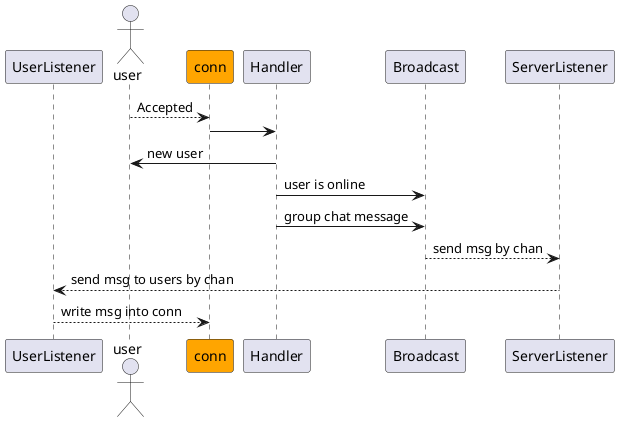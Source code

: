 @startuml
'https://plantuml.com/sequence-diagram

'autonumber'

participant UserListener as ul
actor user as c
participant conn #orange
participant Handler as h
participant Broadcast as b
participant ServerListener as sl
c --> conn : Accepted
conn->h
h->c:new user
h->b : user is online
h->b : group chat message
b-->sl:send msg by chan
sl-->ul:send msg to users by chan
ul-->conn: write msg into conn
@enduml